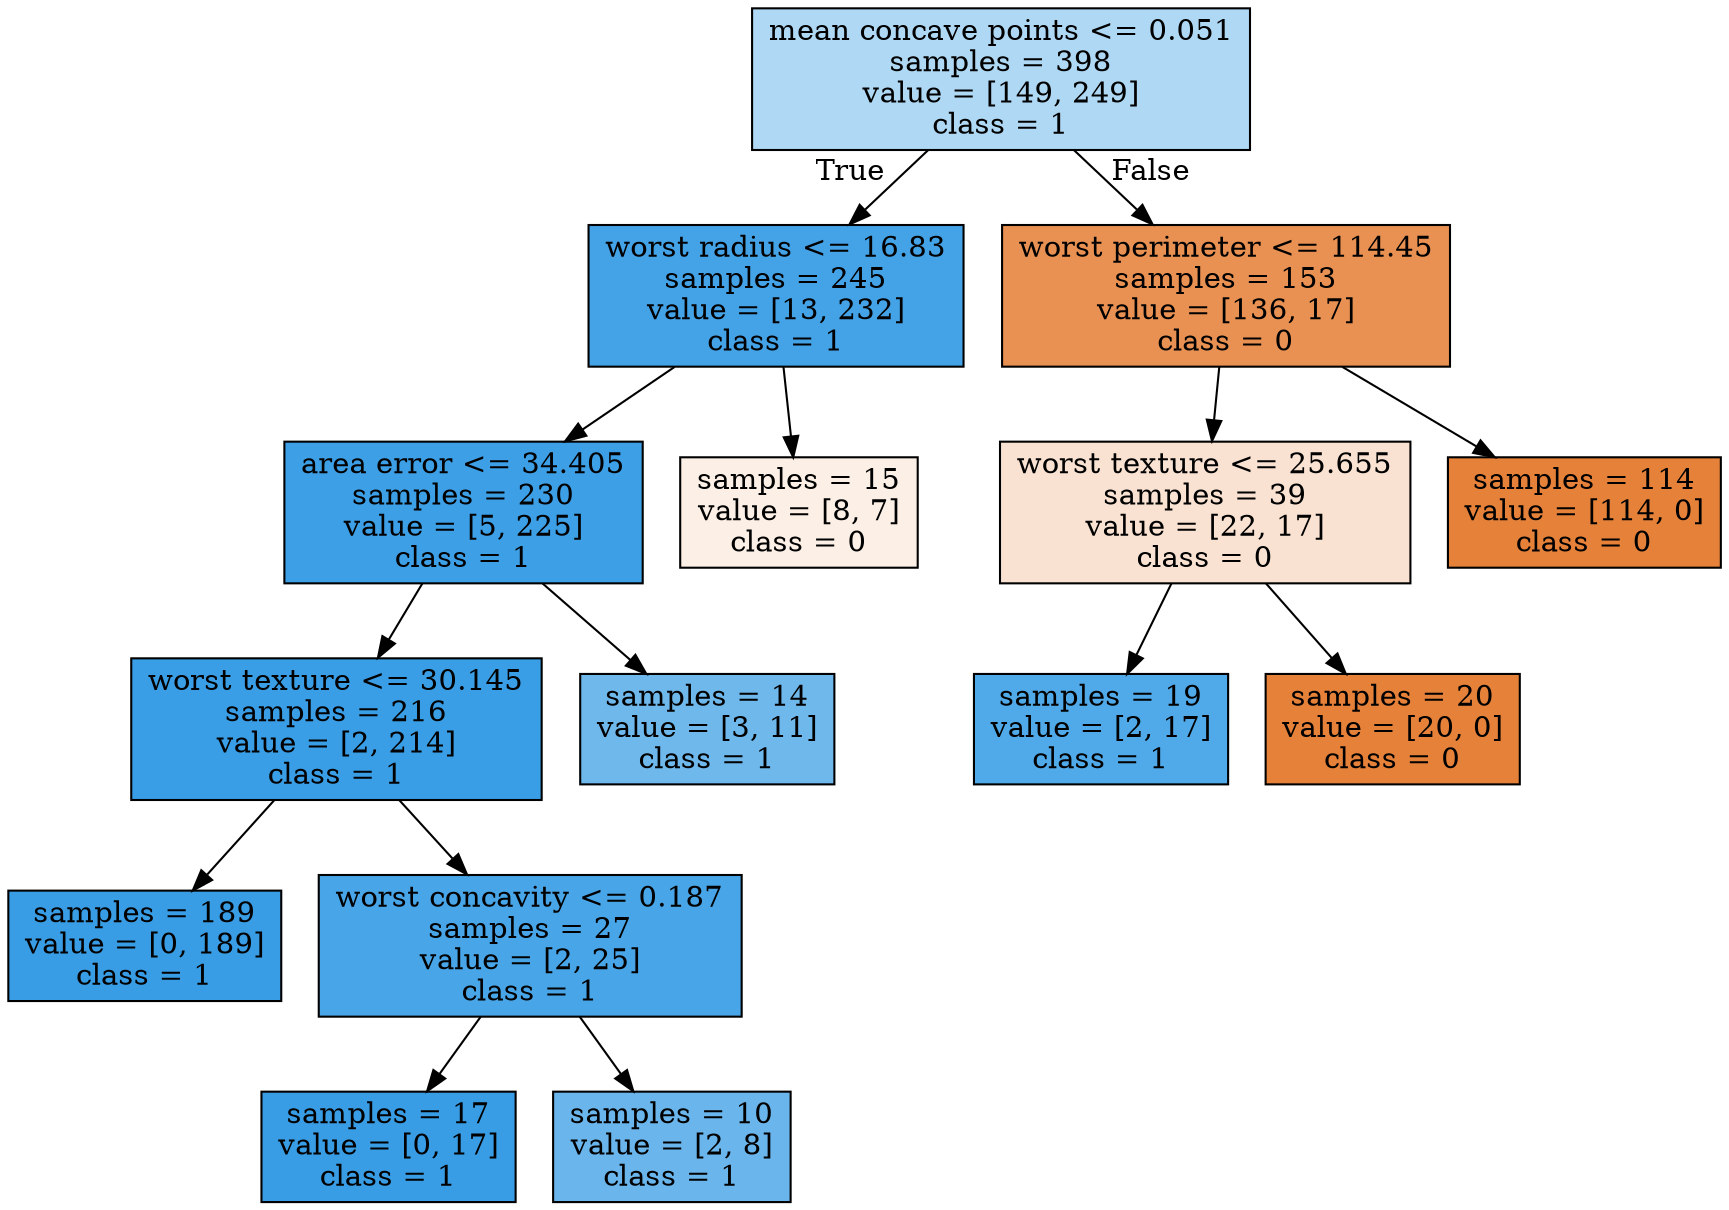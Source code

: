 digraph Tree {
node [shape=box, style="filled", color="black"] ;
0 [label="mean concave points <= 0.051\nsamples = 398\nvalue = [149, 249]\nclass = 1", fillcolor="#399de566"] ;
1 [label="worst radius <= 16.83\nsamples = 245\nvalue = [13, 232]\nclass = 1", fillcolor="#399de5f1"] ;
0 -> 1 [labeldistance=2.5, labelangle=45, headlabel="True"] ;
2 [label="area error <= 34.405\nsamples = 230\nvalue = [5, 225]\nclass = 1", fillcolor="#399de5f9"] ;
1 -> 2 ;
3 [label="worst texture <= 30.145\nsamples = 216\nvalue = [2, 214]\nclass = 1", fillcolor="#399de5fd"] ;
2 -> 3 ;
4 [label="samples = 189\nvalue = [0, 189]\nclass = 1", fillcolor="#399de5ff"] ;
3 -> 4 ;
5 [label="worst concavity <= 0.187\nsamples = 27\nvalue = [2, 25]\nclass = 1", fillcolor="#399de5eb"] ;
3 -> 5 ;
6 [label="samples = 17\nvalue = [0, 17]\nclass = 1", fillcolor="#399de5ff"] ;
5 -> 6 ;
7 [label="samples = 10\nvalue = [2, 8]\nclass = 1", fillcolor="#399de5bf"] ;
5 -> 7 ;
8 [label="samples = 14\nvalue = [3, 11]\nclass = 1", fillcolor="#399de5b9"] ;
2 -> 8 ;
9 [label="samples = 15\nvalue = [8, 7]\nclass = 0", fillcolor="#e5813920"] ;
1 -> 9 ;
10 [label="worst perimeter <= 114.45\nsamples = 153\nvalue = [136, 17]\nclass = 0", fillcolor="#e58139df"] ;
0 -> 10 [labeldistance=2.5, labelangle=-45, headlabel="False"] ;
11 [label="worst texture <= 25.655\nsamples = 39\nvalue = [22, 17]\nclass = 0", fillcolor="#e581393a"] ;
10 -> 11 ;
12 [label="samples = 19\nvalue = [2, 17]\nclass = 1", fillcolor="#399de5e1"] ;
11 -> 12 ;
13 [label="samples = 20\nvalue = [20, 0]\nclass = 0", fillcolor="#e58139ff"] ;
11 -> 13 ;
14 [label="samples = 114\nvalue = [114, 0]\nclass = 0", fillcolor="#e58139ff"] ;
10 -> 14 ;
}
